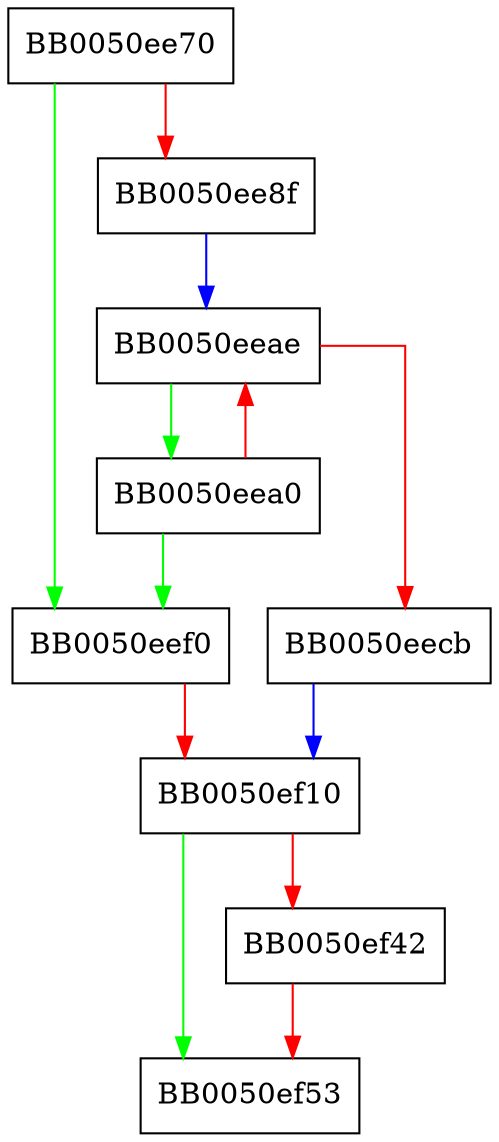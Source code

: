 digraph ossl_json_flush_cleanup {
  node [shape="box"];
  graph [splines=ortho];
  BB0050ee70 -> BB0050eef0 [color="green"];
  BB0050ee70 -> BB0050ee8f [color="red"];
  BB0050ee8f -> BB0050eeae [color="blue"];
  BB0050eea0 -> BB0050eef0 [color="green"];
  BB0050eea0 -> BB0050eeae [color="red"];
  BB0050eeae -> BB0050eea0 [color="green"];
  BB0050eeae -> BB0050eecb [color="red"];
  BB0050eecb -> BB0050ef10 [color="blue"];
  BB0050eef0 -> BB0050ef10 [color="red"];
  BB0050ef10 -> BB0050ef53 [color="green"];
  BB0050ef10 -> BB0050ef42 [color="red"];
  BB0050ef42 -> BB0050ef53 [color="red"];
}